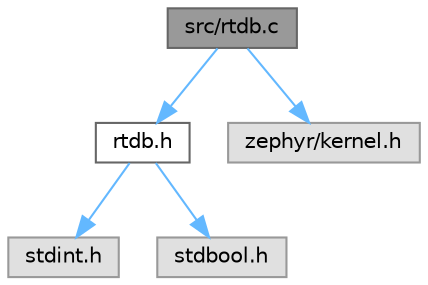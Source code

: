 digraph "src/rtdb.c"
{
 // LATEX_PDF_SIZE
  bgcolor="transparent";
  edge [fontname=Helvetica,fontsize=10,labelfontname=Helvetica,labelfontsize=10];
  node [fontname=Helvetica,fontsize=10,shape=box,height=0.2,width=0.4];
  Node1 [id="Node000001",label="src/rtdb.c",height=0.2,width=0.4,color="gray40", fillcolor="grey60", style="filled", fontcolor="black",tooltip="Real-Time Database (RTDB) para o controlador térmico."];
  Node1 -> Node2 [id="edge1_Node000001_Node000002",color="steelblue1",style="solid",tooltip=" "];
  Node2 [id="Node000002",label="rtdb.h",height=0.2,width=0.4,color="grey40", fillcolor="white", style="filled",URL="$rtdb_8h.html",tooltip="Protótipos do Real-Time Database (RTDB) para o controlador térmico."];
  Node2 -> Node3 [id="edge2_Node000002_Node000003",color="steelblue1",style="solid",tooltip=" "];
  Node3 [id="Node000003",label="stdint.h",height=0.2,width=0.4,color="grey60", fillcolor="#E0E0E0", style="filled",tooltip=" "];
  Node2 -> Node4 [id="edge3_Node000002_Node000004",color="steelblue1",style="solid",tooltip=" "];
  Node4 [id="Node000004",label="stdbool.h",height=0.2,width=0.4,color="grey60", fillcolor="#E0E0E0", style="filled",tooltip=" "];
  Node1 -> Node5 [id="edge4_Node000001_Node000005",color="steelblue1",style="solid",tooltip=" "];
  Node5 [id="Node000005",label="zephyr/kernel.h",height=0.2,width=0.4,color="grey60", fillcolor="#E0E0E0", style="filled",tooltip=" "];
}
